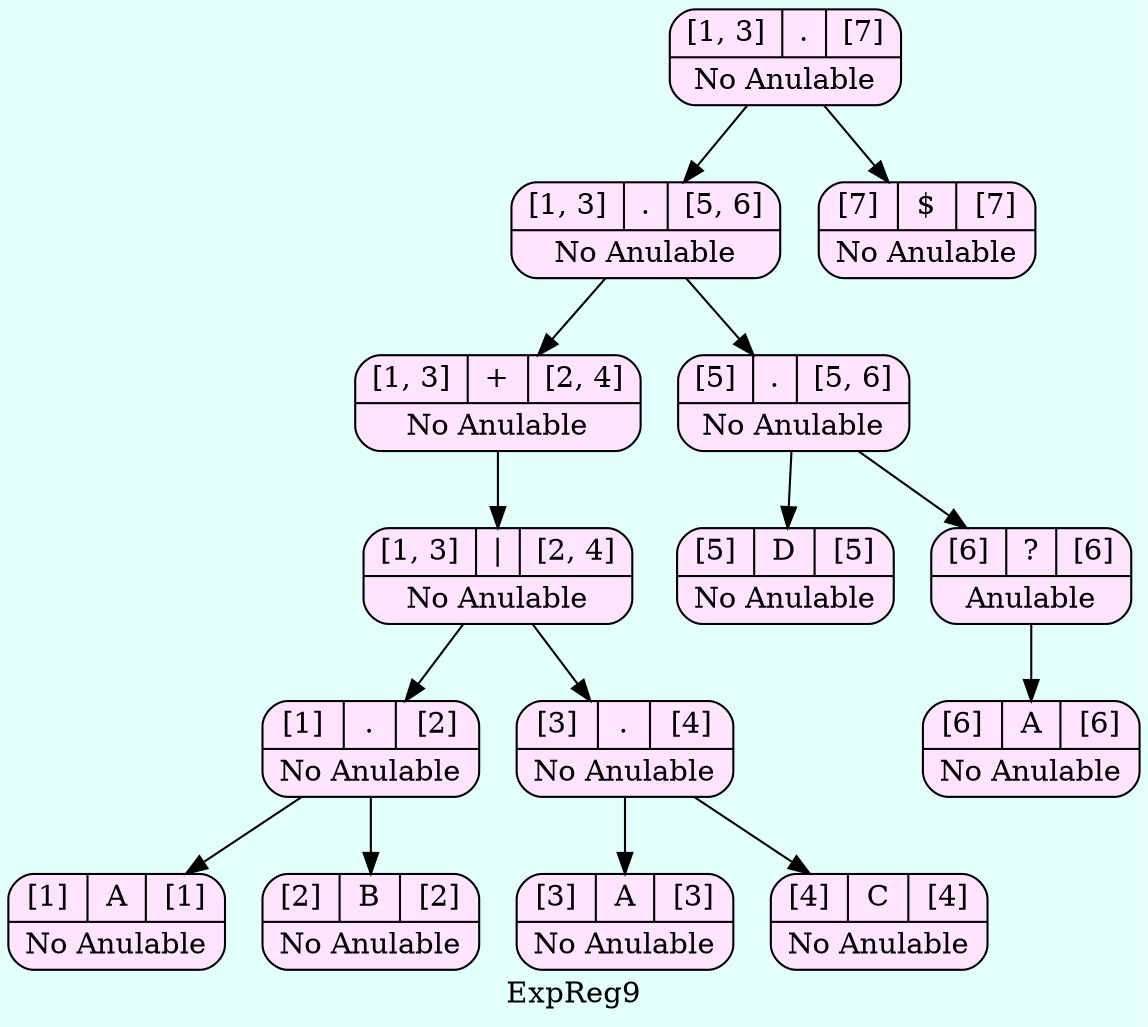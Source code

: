 digraph structs {
  bgcolor = "#E3FFFA"
   node [shape=Mrecord fillcolor="#FFE3FF" style =filled];
label ="ExpReg9"
    struct1095915545    [label="{{[1, 3]|<here>.|[7]}|No Anulable}"];
    struct1095915545-> struct2103423044
    struct2103423044    [label="{{[1, 3]|<here>.|[5, 6]}|No Anulable}"];
    struct2103423044-> struct2010851078
    struct2010851078    [label="{{[1, 3]|<here>+|[2, 4]}|No Anulable}"];
    struct2010851078-> struct492984337
    struct492984337    [label="{{[1, 3]|<here>\||[2, 4]}|No Anulable}"];
    struct492984337-> struct1310939444
    struct1310939444    [label="{{[1]|<here>.|[2]}|No Anulable}"];
    struct1310939444-> struct1316883748
    struct1316883748    [label="{{[1]|<here>A|[1]}|No Anulable}"];
    struct1310939444-> struct1614016762
    struct1614016762    [label="{{[2]|<here>B|[2]}|No Anulable}"];
    struct492984337-> struct1872666173
    struct1872666173    [label="{{[3]|<here>.|[4]}|No Anulable}"];
    struct1872666173-> struct1000378371
    struct1000378371    [label="{{[3]|<here>A|[3]}|No Anulable}"];
    struct1872666173-> struct84520318
    struct84520318    [label="{{[4]|<here>C|[4]}|No Anulable}"];
    struct2103423044-> struct2059544837
    struct2059544837    [label="{{[5]|<here>.|[5, 6]}|No Anulable}"];
    struct2059544837-> struct1639329558
    struct1639329558    [label="{{[5]|<here>D|[5]}|No Anulable}"];
    struct2059544837-> struct1588173739
    struct1588173739    [label="{{[6]|<here>?|[6]}|Anulable}"];
    struct1588173739-> struct369344349
    struct369344349    [label="{{[6]|<here>A|[6]}|No Anulable}"];
    struct1095915545-> struct2103588505
    struct2103588505    [label="{{[7]|<here>$|[7]}|No Anulable}"];

}